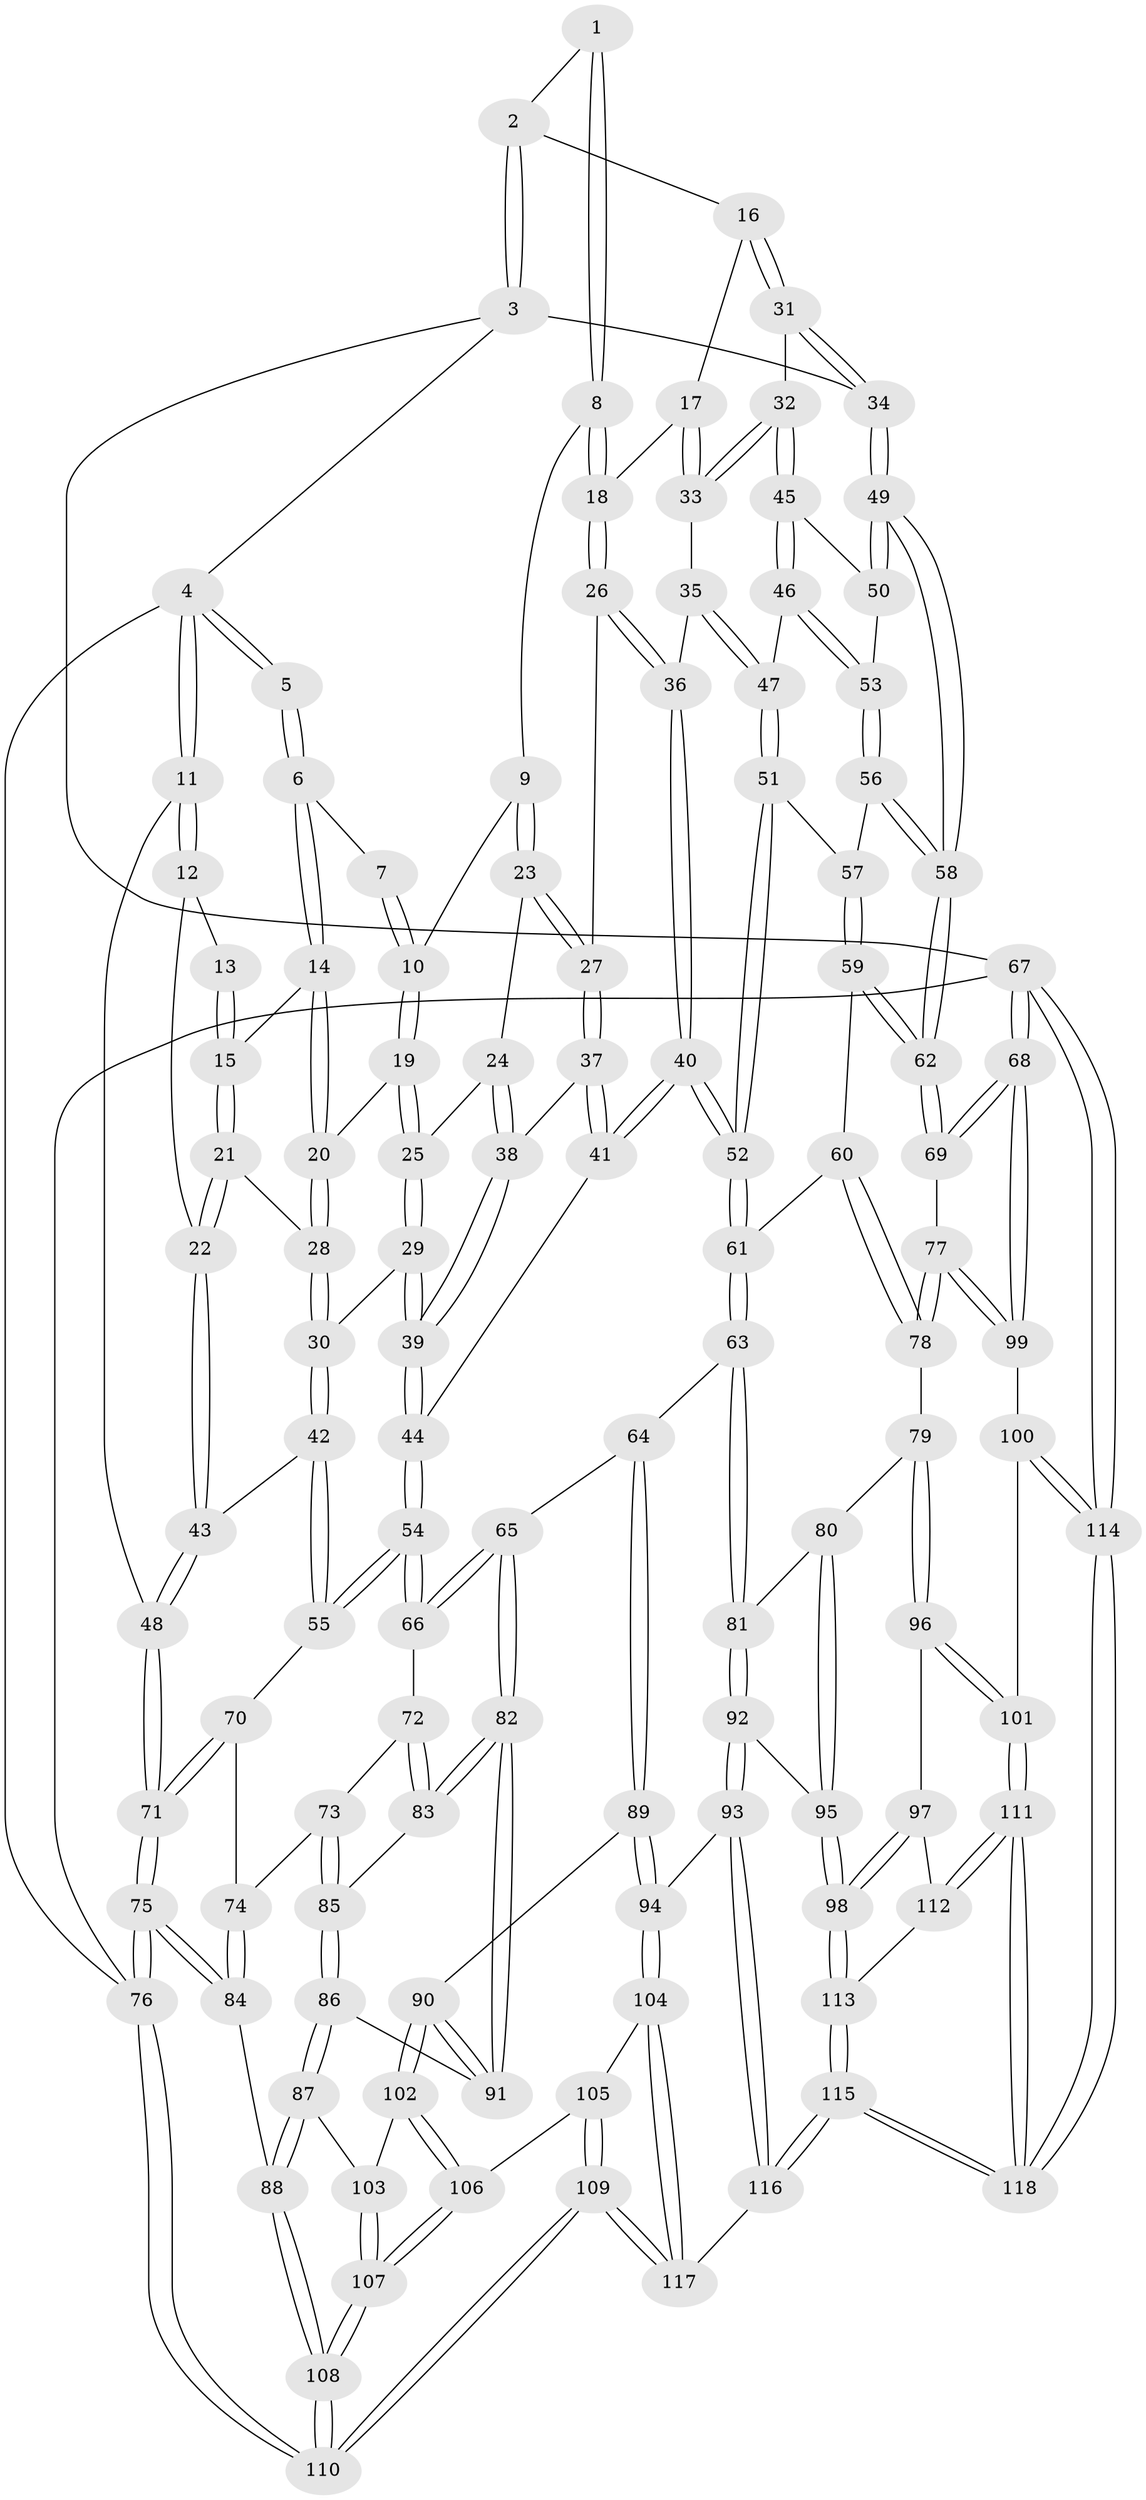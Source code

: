 // coarse degree distribution, {4: 0.2571428571428571, 5: 0.37142857142857144, 3: 0.17142857142857143, 6: 0.17142857142857143, 7: 0.02857142857142857}
// Generated by graph-tools (version 1.1) at 2025/06/03/04/25 22:06:33]
// undirected, 118 vertices, 292 edges
graph export_dot {
graph [start="1"]
  node [color=gray90,style=filled];
  1 [pos="+0.5400171154791382+0"];
  2 [pos="+0.8089272058146746+0"];
  3 [pos="+1+0"];
  4 [pos="+0+0"];
  5 [pos="+0.08553030743107226+0"];
  6 [pos="+0.2749298729066489+0"];
  7 [pos="+0.5056468578184542+0"];
  8 [pos="+0.5589034556898426+0.058810869963555924"];
  9 [pos="+0.50646170901724+0.08791286011327999"];
  10 [pos="+0.433739855987228+0.07946657593663912"];
  11 [pos="+0+0"];
  12 [pos="+0.018128791625089652+0.07758309231672056"];
  13 [pos="+0.0725476697057288+0.02905076387491434"];
  14 [pos="+0.27397706701566205+0"];
  15 [pos="+0.11918484179760744+0.09467497723566869"];
  16 [pos="+0.696016799639463+0.10913223127680592"];
  17 [pos="+0.6456319723542172+0.11132917801968009"];
  18 [pos="+0.5923572629270111+0.10743096135951462"];
  19 [pos="+0.39605000460335177+0.10377747891298116"];
  20 [pos="+0.2932465617397623+0.047495299906898575"];
  21 [pos="+0.12352486525141675+0.14831748283236706"];
  22 [pos="+0.09388659576540132+0.17101715274836646"];
  23 [pos="+0.4652389916488538+0.15751213676714082"];
  24 [pos="+0.4598012772635058+0.15932434384460842"];
  25 [pos="+0.4182579495610514+0.1537203916962518"];
  26 [pos="+0.5717486608117921+0.17400887998160433"];
  27 [pos="+0.5330715904957353+0.18146733706407653"];
  28 [pos="+0.24907340595561855+0.13983819017547972"];
  29 [pos="+0.3643589151293349+0.24163125337632754"];
  30 [pos="+0.28508347051460176+0.22871359019603368"];
  31 [pos="+0.732749005094742+0.14896968982605052"];
  32 [pos="+0.7278867323464625+0.20516713395399783"];
  33 [pos="+0.6506487623486003+0.2031802626214304"];
  34 [pos="+1+0"];
  35 [pos="+0.6058764707071828+0.21695113243426545"];
  36 [pos="+0.5904065956893494+0.21732410698133"];
  37 [pos="+0.49609323285562845+0.23181957118998273"];
  38 [pos="+0.4687593634656022+0.21072758452978982"];
  39 [pos="+0.38965030961930885+0.26710777042008615"];
  40 [pos="+0.5575371863091491+0.3770633213447001"];
  41 [pos="+0.5055715685026199+0.3573271293066126"];
  42 [pos="+0.18044530110430404+0.3890751399259856"];
  43 [pos="+0.03239137353627657+0.2758061572415317"];
  44 [pos="+0.4451747039547404+0.3504282777946938"];
  45 [pos="+0.737557921106677+0.24415350846511036"];
  46 [pos="+0.7298434149563781+0.26070201583731556"];
  47 [pos="+0.7132136899479643+0.27348134997245993"];
  48 [pos="+0+0.2934583733069834"];
  49 [pos="+1+0.04913199197951632"];
  50 [pos="+0.8727260962674028+0.2432778405809769"];
  51 [pos="+0.6713593437409167+0.32076616039833405"];
  52 [pos="+0.5627240126683182+0.3820049463690728"];
  53 [pos="+0.8093559354915184+0.3675068096073454"];
  54 [pos="+0.2899712629632639+0.46426148663189204"];
  55 [pos="+0.1862788129560539+0.4054224663679092"];
  56 [pos="+0.8100407532059677+0.37679037942086796"];
  57 [pos="+0.794068771678644+0.40514029105481103"];
  58 [pos="+1+0.35598008295425776"];
  59 [pos="+0.7808238809401749+0.4656897051933625"];
  60 [pos="+0.7654337230393092+0.4928120355263984"];
  61 [pos="+0.5894300243038836+0.4662682740225687"];
  62 [pos="+1+0.3910074214739149"];
  63 [pos="+0.5428496530224697+0.5648489744632903"];
  64 [pos="+0.4641890826929774+0.5887190568793802"];
  65 [pos="+0.31374837666375066+0.5119146599919864"];
  66 [pos="+0.3063940747607609+0.5039360439307733"];
  67 [pos="+1+1"];
  68 [pos="+1+0.7905234435117888"];
  69 [pos="+1+0.5828218870524522"];
  70 [pos="+0.13960784757077668+0.46132963183444564"];
  71 [pos="+0+0.6213775544353485"];
  72 [pos="+0.23678881443691532+0.5869281193983249"];
  73 [pos="+0.14353937827292096+0.6031535240427746"];
  74 [pos="+0.13371389201547845+0.5956310868886738"];
  75 [pos="+0+0.7252400842145188"];
  76 [pos="+0+1"];
  77 [pos="+0.9103373713293444+0.6610835521938913"];
  78 [pos="+0.8490094539854078+0.6511103928239774"];
  79 [pos="+0.8129759561515878+0.6729231911998026"];
  80 [pos="+0.7235581931221886+0.6853477465534853"];
  81 [pos="+0.5551809541497691+0.5832096339779499"];
  82 [pos="+0.3013626924262016+0.7013271394172261"];
  83 [pos="+0.22464731883113068+0.6441742436236658"];
  84 [pos="+0+0.7368301799903778"];
  85 [pos="+0.1749525447432875+0.6638225932677816"];
  86 [pos="+0.15313726622616364+0.7432242320964668"];
  87 [pos="+0.1209557242560656+0.7798728040713597"];
  88 [pos="+0+0.7806753150463446"];
  89 [pos="+0.39544067858174264+0.7514825663292322"];
  90 [pos="+0.36230151812292644+0.7550873542917547"];
  91 [pos="+0.3017337818210414+0.7023845152317403"];
  92 [pos="+0.5707792965094615+0.8281119163911449"];
  93 [pos="+0.5686073972551631+0.8286799877895232"];
  94 [pos="+0.5044461378613546+0.8365062414898725"];
  95 [pos="+0.5806687499249539+0.829559823480918"];
  96 [pos="+0.759486047999655+0.8514835555231893"];
  97 [pos="+0.7125816551619987+0.8664866418437808"];
  98 [pos="+0.5859760382466388+0.8336780983830915"];
  99 [pos="+0.9101304103280556+0.8623481352335426"];
  100 [pos="+0.9079604612442849+0.8710837218932836"];
  101 [pos="+0.828848801924569+0.9036240009294277"];
  102 [pos="+0.3067770081466387+0.8205286463241712"];
  103 [pos="+0.13649085983571088+0.7925674139027625"];
  104 [pos="+0.4709479445891194+0.896195593185821"];
  105 [pos="+0.35506837890769277+0.8972032591807791"];
  106 [pos="+0.30634558187586036+0.8247989792274665"];
  107 [pos="+0.2238140342390376+0.9829696983905949"];
  108 [pos="+0.2203835638344132+1"];
  109 [pos="+0.27741459912683364+1"];
  110 [pos="+0.22772709399379953+1"];
  111 [pos="+0.7911605122218504+1"];
  112 [pos="+0.7154994395519466+0.9125673483484761"];
  113 [pos="+0.6435132308683876+0.9956005705366274"];
  114 [pos="+1+1"];
  115 [pos="+0.6685277122239556+1"];
  116 [pos="+0.5421963273895203+1"];
  117 [pos="+0.39684233710611266+1"];
  118 [pos="+0.78771965659113+1"];
  1 -- 2;
  1 -- 8;
  1 -- 8;
  2 -- 3;
  2 -- 3;
  2 -- 16;
  3 -- 4;
  3 -- 34;
  3 -- 67;
  4 -- 5;
  4 -- 5;
  4 -- 11;
  4 -- 11;
  4 -- 76;
  5 -- 6;
  5 -- 6;
  6 -- 7;
  6 -- 14;
  6 -- 14;
  7 -- 10;
  7 -- 10;
  8 -- 9;
  8 -- 18;
  8 -- 18;
  9 -- 10;
  9 -- 23;
  9 -- 23;
  10 -- 19;
  10 -- 19;
  11 -- 12;
  11 -- 12;
  11 -- 48;
  12 -- 13;
  12 -- 22;
  13 -- 15;
  13 -- 15;
  14 -- 15;
  14 -- 20;
  14 -- 20;
  15 -- 21;
  15 -- 21;
  16 -- 17;
  16 -- 31;
  16 -- 31;
  17 -- 18;
  17 -- 33;
  17 -- 33;
  18 -- 26;
  18 -- 26;
  19 -- 20;
  19 -- 25;
  19 -- 25;
  20 -- 28;
  20 -- 28;
  21 -- 22;
  21 -- 22;
  21 -- 28;
  22 -- 43;
  22 -- 43;
  23 -- 24;
  23 -- 27;
  23 -- 27;
  24 -- 25;
  24 -- 38;
  24 -- 38;
  25 -- 29;
  25 -- 29;
  26 -- 27;
  26 -- 36;
  26 -- 36;
  27 -- 37;
  27 -- 37;
  28 -- 30;
  28 -- 30;
  29 -- 30;
  29 -- 39;
  29 -- 39;
  30 -- 42;
  30 -- 42;
  31 -- 32;
  31 -- 34;
  31 -- 34;
  32 -- 33;
  32 -- 33;
  32 -- 45;
  32 -- 45;
  33 -- 35;
  34 -- 49;
  34 -- 49;
  35 -- 36;
  35 -- 47;
  35 -- 47;
  36 -- 40;
  36 -- 40;
  37 -- 38;
  37 -- 41;
  37 -- 41;
  38 -- 39;
  38 -- 39;
  39 -- 44;
  39 -- 44;
  40 -- 41;
  40 -- 41;
  40 -- 52;
  40 -- 52;
  41 -- 44;
  42 -- 43;
  42 -- 55;
  42 -- 55;
  43 -- 48;
  43 -- 48;
  44 -- 54;
  44 -- 54;
  45 -- 46;
  45 -- 46;
  45 -- 50;
  46 -- 47;
  46 -- 53;
  46 -- 53;
  47 -- 51;
  47 -- 51;
  48 -- 71;
  48 -- 71;
  49 -- 50;
  49 -- 50;
  49 -- 58;
  49 -- 58;
  50 -- 53;
  51 -- 52;
  51 -- 52;
  51 -- 57;
  52 -- 61;
  52 -- 61;
  53 -- 56;
  53 -- 56;
  54 -- 55;
  54 -- 55;
  54 -- 66;
  54 -- 66;
  55 -- 70;
  56 -- 57;
  56 -- 58;
  56 -- 58;
  57 -- 59;
  57 -- 59;
  58 -- 62;
  58 -- 62;
  59 -- 60;
  59 -- 62;
  59 -- 62;
  60 -- 61;
  60 -- 78;
  60 -- 78;
  61 -- 63;
  61 -- 63;
  62 -- 69;
  62 -- 69;
  63 -- 64;
  63 -- 81;
  63 -- 81;
  64 -- 65;
  64 -- 89;
  64 -- 89;
  65 -- 66;
  65 -- 66;
  65 -- 82;
  65 -- 82;
  66 -- 72;
  67 -- 68;
  67 -- 68;
  67 -- 114;
  67 -- 114;
  67 -- 76;
  68 -- 69;
  68 -- 69;
  68 -- 99;
  68 -- 99;
  69 -- 77;
  70 -- 71;
  70 -- 71;
  70 -- 74;
  71 -- 75;
  71 -- 75;
  72 -- 73;
  72 -- 83;
  72 -- 83;
  73 -- 74;
  73 -- 85;
  73 -- 85;
  74 -- 84;
  74 -- 84;
  75 -- 76;
  75 -- 76;
  75 -- 84;
  75 -- 84;
  76 -- 110;
  76 -- 110;
  77 -- 78;
  77 -- 78;
  77 -- 99;
  77 -- 99;
  78 -- 79;
  79 -- 80;
  79 -- 96;
  79 -- 96;
  80 -- 81;
  80 -- 95;
  80 -- 95;
  81 -- 92;
  81 -- 92;
  82 -- 83;
  82 -- 83;
  82 -- 91;
  82 -- 91;
  83 -- 85;
  84 -- 88;
  85 -- 86;
  85 -- 86;
  86 -- 87;
  86 -- 87;
  86 -- 91;
  87 -- 88;
  87 -- 88;
  87 -- 103;
  88 -- 108;
  88 -- 108;
  89 -- 90;
  89 -- 94;
  89 -- 94;
  90 -- 91;
  90 -- 91;
  90 -- 102;
  90 -- 102;
  92 -- 93;
  92 -- 93;
  92 -- 95;
  93 -- 94;
  93 -- 116;
  93 -- 116;
  94 -- 104;
  94 -- 104;
  95 -- 98;
  95 -- 98;
  96 -- 97;
  96 -- 101;
  96 -- 101;
  97 -- 98;
  97 -- 98;
  97 -- 112;
  98 -- 113;
  98 -- 113;
  99 -- 100;
  100 -- 101;
  100 -- 114;
  100 -- 114;
  101 -- 111;
  101 -- 111;
  102 -- 103;
  102 -- 106;
  102 -- 106;
  103 -- 107;
  103 -- 107;
  104 -- 105;
  104 -- 117;
  104 -- 117;
  105 -- 106;
  105 -- 109;
  105 -- 109;
  106 -- 107;
  106 -- 107;
  107 -- 108;
  107 -- 108;
  108 -- 110;
  108 -- 110;
  109 -- 110;
  109 -- 110;
  109 -- 117;
  109 -- 117;
  111 -- 112;
  111 -- 112;
  111 -- 118;
  111 -- 118;
  112 -- 113;
  113 -- 115;
  113 -- 115;
  114 -- 118;
  114 -- 118;
  115 -- 116;
  115 -- 116;
  115 -- 118;
  115 -- 118;
  116 -- 117;
}

